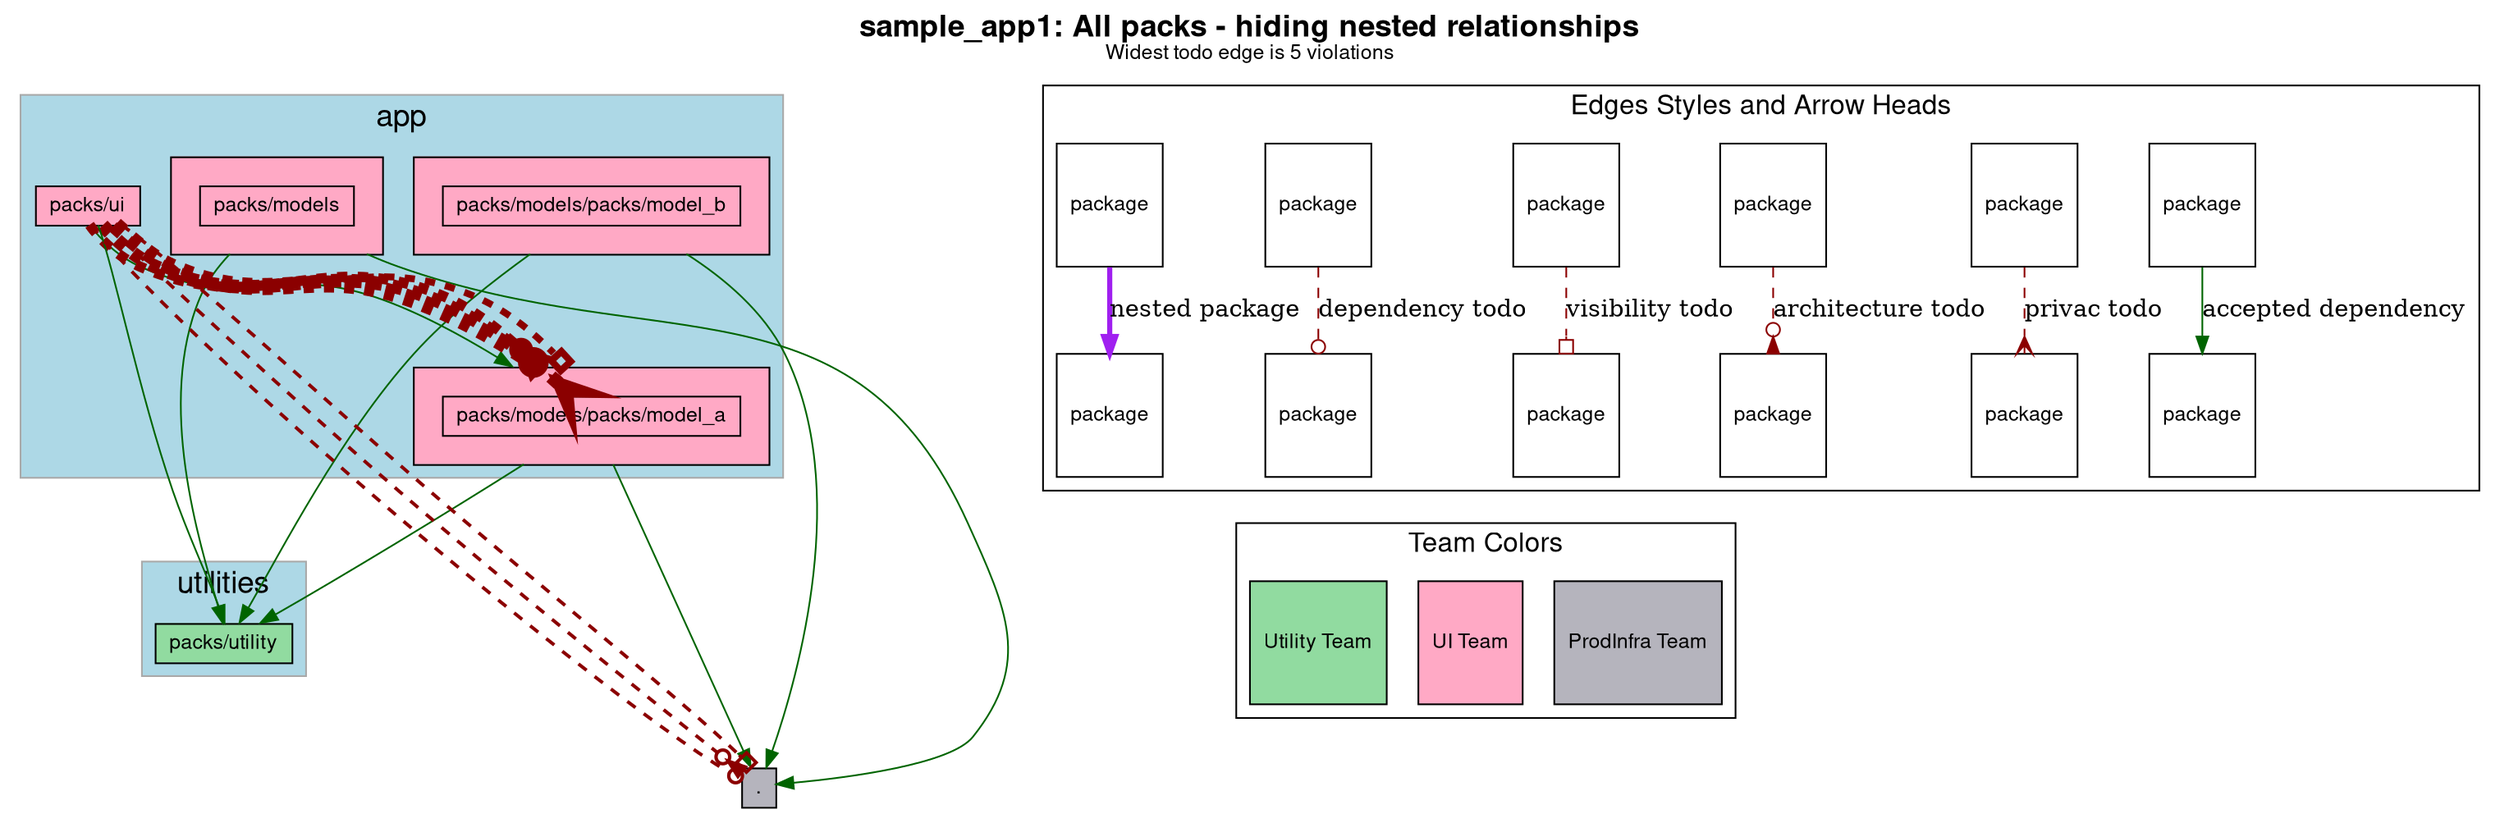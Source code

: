 digraph package_diagram {
  rankdir=TD
  graph [
    labelloc="t"
    fontname="Helvetica,Arial,sans-serif"
    dpi=100
    layout=dot
    label=<<b>sample_app1: All packs - hiding nested relationships</b><br/><font point-size='12'>Widest todo edge is 5 violations</font>>
    fontsize=18
  ]
  node [
    fontname="Helvetica,Arial,sans-serif"
    fontsize=26.0
    fontcolor=black
    fillcolor=white
    color=black
    height=1.0
    style=filled
    shape=plain
  ]
    subgraph app {
      shape=box
      color=darkgrey
      fillcolor=lightblue
      style=filled
        label="app"
        cluster=true
        rank = 0        "packs/models" [
            fontsize=12.0
              URL="https://github.com/shageman/visualize_packwerk/tree/main/spec/sample_app/packs/models"

              style=filled
              fillcolor="#FFA9C5"
            label= <
                <table border='0' cellborder='1' cellspacing='0' cellpadding='16'><tr><td>
                  <table border='0' cellborder='1' cellspacing='0' cellpadding='4'>
                    <tr> <td port='private'> packs/models </td> </tr>
                  </table>
                </td></tr></table>
              >
          ]
        
        "packs/models/packs/model_a" [
            fontsize=12.0
              URL="https://github.com/shageman/visualize_packwerk/tree/main/spec/sample_app/packs/models/packs/model_a"

              style=filled
              fillcolor="#FFA9C5"
            label= <
                <table border='0' cellborder='1' cellspacing='0' cellpadding='16'><tr><td>
                  <table border='0' cellborder='1' cellspacing='0' cellpadding='4'>
                    <tr> <td port='private'> packs/models/packs/model_a </td> </tr>
                  </table>
                </td></tr></table>
              >
          ]
        
        "packs/models/packs/model_b" [
            fontsize=12.0
              URL="https://github.com/shageman/visualize_packwerk/tree/main/spec/sample_app/packs/models/packs/model_b"

              style=filled
              fillcolor="#FFA9C5"
            label= <
                <table border='0' cellborder='1' cellspacing='0' cellpadding='16'><tr><td>
                  <table border='0' cellborder='1' cellspacing='0' cellpadding='4'>
                    <tr> <td port='private'> packs/models/packs/model_b </td> </tr>
                  </table>
                </td></tr></table>
              >
          ]
        
        "packs/ui" [
            fontsize=12.0
              URL="https://github.com/shageman/visualize_packwerk/tree/main/spec/sample_app/packs/ui"

              style=filled
              fillcolor="#FFA9C5"
            label= <
                <table border='0' cellborder='1' cellspacing='0' cellpadding='4'>
                  <tr> <td align='left'> packs/ui </td> </tr>
                </table>
              >
          ]
        
    }
    subgraph utilities {
      shape=box
      color=darkgrey
      fillcolor=lightblue
      style=filled
        label="utilities"
        cluster=true
        rank = 1        "packs/utility" [
            fontsize=12.0
              URL="https://github.com/shageman/visualize_packwerk/tree/main/spec/sample_app/packs/utility"

              style=filled
              fillcolor="#91DBA0"
            label= <
                <table border='0' cellborder='1' cellspacing='0' cellpadding='4'>
                  <tr> <td align='left'> packs/utility </td> </tr>
                </table>
              >
          ]
        
    }
              "packs/models" -> "packs/utility" [ style=invis ]
              "packs/models/packs/model_a" -> "packs/utility" [ style=invis ]
              "packs/models/packs/model_b" -> "packs/utility" [ style=invis ]
              "packs/ui" -> "packs/utility" [ style=invis ]
    subgraph NotInLayer {
      shape=box
      color=darkgrey
      fillcolor=lightblue
      style=filled
        cluster=false
        "." [
            fontsize=12.0
              URL="https://github.com/shageman/visualize_packwerk/tree/main/spec/sample_app/"

              style=filled
              fillcolor="#B5B4BD"
            label= <
                <table border='0' cellborder='1' cellspacing='0' cellpadding='4'>
                  <tr> <td align='left'> . </td> </tr>
                </table>
              >
          ]
        
    }
              "packs/utility" -> "." [ style=invis ]
          "packs/models" -> "packs/utility" [ color=darkgreen ]
          "packs/models" -> "." [ color=darkgreen ]
          "packs/models/packs/model_a" -> "packs/utility" [ color=darkgreen ]
          "packs/models/packs/model_a" -> "." [ color=darkgreen ]
          "packs/models/packs/model_b" -> "packs/utility" [ color=darkgreen ]
          "packs/models/packs/model_b" -> "." [ color=darkgreen ]
          "packs/ui" -> "packs/models/packs/model_a" [ color=darkgreen ]
          "packs/ui" -> "packs/utility" [ color=darkgreen ]
            "packs/ui" -> "." [ color=darkred style=dashed
              constraint=false
              # headlabel="dependency"
                arrowhead=odot
              penwidth=2            ]
            "packs/ui" -> "." [ color=darkred style=dashed
              constraint=false
              # headlabel="architecture"
                arrowhead=invodot
              penwidth=2            ]
            "packs/ui" -> "." [ color=darkred style=dashed
              constraint=false
              # headlabel="visibility"
                arrowhead=obox
              penwidth=2            ]
            "packs/ui" -> "packs/models/packs/model_a" [ color=darkred style=dashed
              constraint=false
              # headlabel="dependency"
                arrowhead=odot
              penwidth=10            ]
            "packs/ui" -> "packs/models/packs/model_a":private [ color=darkred style=dashed
              constraint=false
              # headlabel="privacy"
                arrowhead=crow
              penwidth=8            ]
            "packs/ui" -> "packs/models/packs/model_a" [ color=darkred style=dashed
              constraint=false
              # headlabel="architecture"
                arrowhead=invodot
              penwidth=6            ]
            "packs/ui" -> "packs/models/packs/model_a" [ color=darkred style=dashed
              constraint=false
              # headlabel="visibility"
                arrowhead=obox
              penwidth=4            ]
  subgraph cluster_legend {
    fontsize=16
    label="Edges Styles and Arrow Heads"
    A [ fontsize=12 shape=box label="package"]
    B [ fontsize=12 shape=box label="package"]
    C [ fontsize=12 shape=box label="package"]
    D [ fontsize=12 shape=box label="package"]
    E [ fontsize=12 shape=box label="package"]
    F [ fontsize=12 shape=box label="package"]
    G [ fontsize=12 shape=box label="package"]
    H [ fontsize=12 shape=box label="package"]
    I [ fontsize=12 shape=box label="package"]
    J [ fontsize=12 shape=box label="package"]
    K [ fontsize=12 shape=box label="package"]
    L [ fontsize=12 shape=box label="package"]
    A -> B [label="accepted dependency" color=darkgreen]
    C -> D [label="privac todo" color=darkred style=dashed arrowhead=crow]
    E -> F [label="architecture todo" color=darkred style=dashed arrowhead=invodot]
    G -> H [label="visibility todo" color=darkred style=dashed arrowhead=obox]
    I -> J [label="dependency todo" color=darkred style=dashed arrowhead=odot]
    K -> L [label="nested package" color=purple penwidth=3]
  }
  subgraph cluster_teams_legend {
    fontsize=16
    label="Team Colors"

      "ProdInfra TeamProdInfra Team" [
        label="ProdInfra Team"
        style=filled
        fillcolor="#B5B4BD"
        fontsize=12
        shape=box
      ]

      "UI TeamUI Team" [
        label="UI Team"
        style=filled
        fillcolor="#FFA9C5"
        fontsize=12
        shape=box
      ]

      "Utility TeamUtility Team" [
        label="Utility Team"
        style=filled
        fillcolor="#91DBA0"
        fontsize=12
        shape=box
      ]

  }
  J -> "Utility TeamUtility Team" [style=invis]
}
